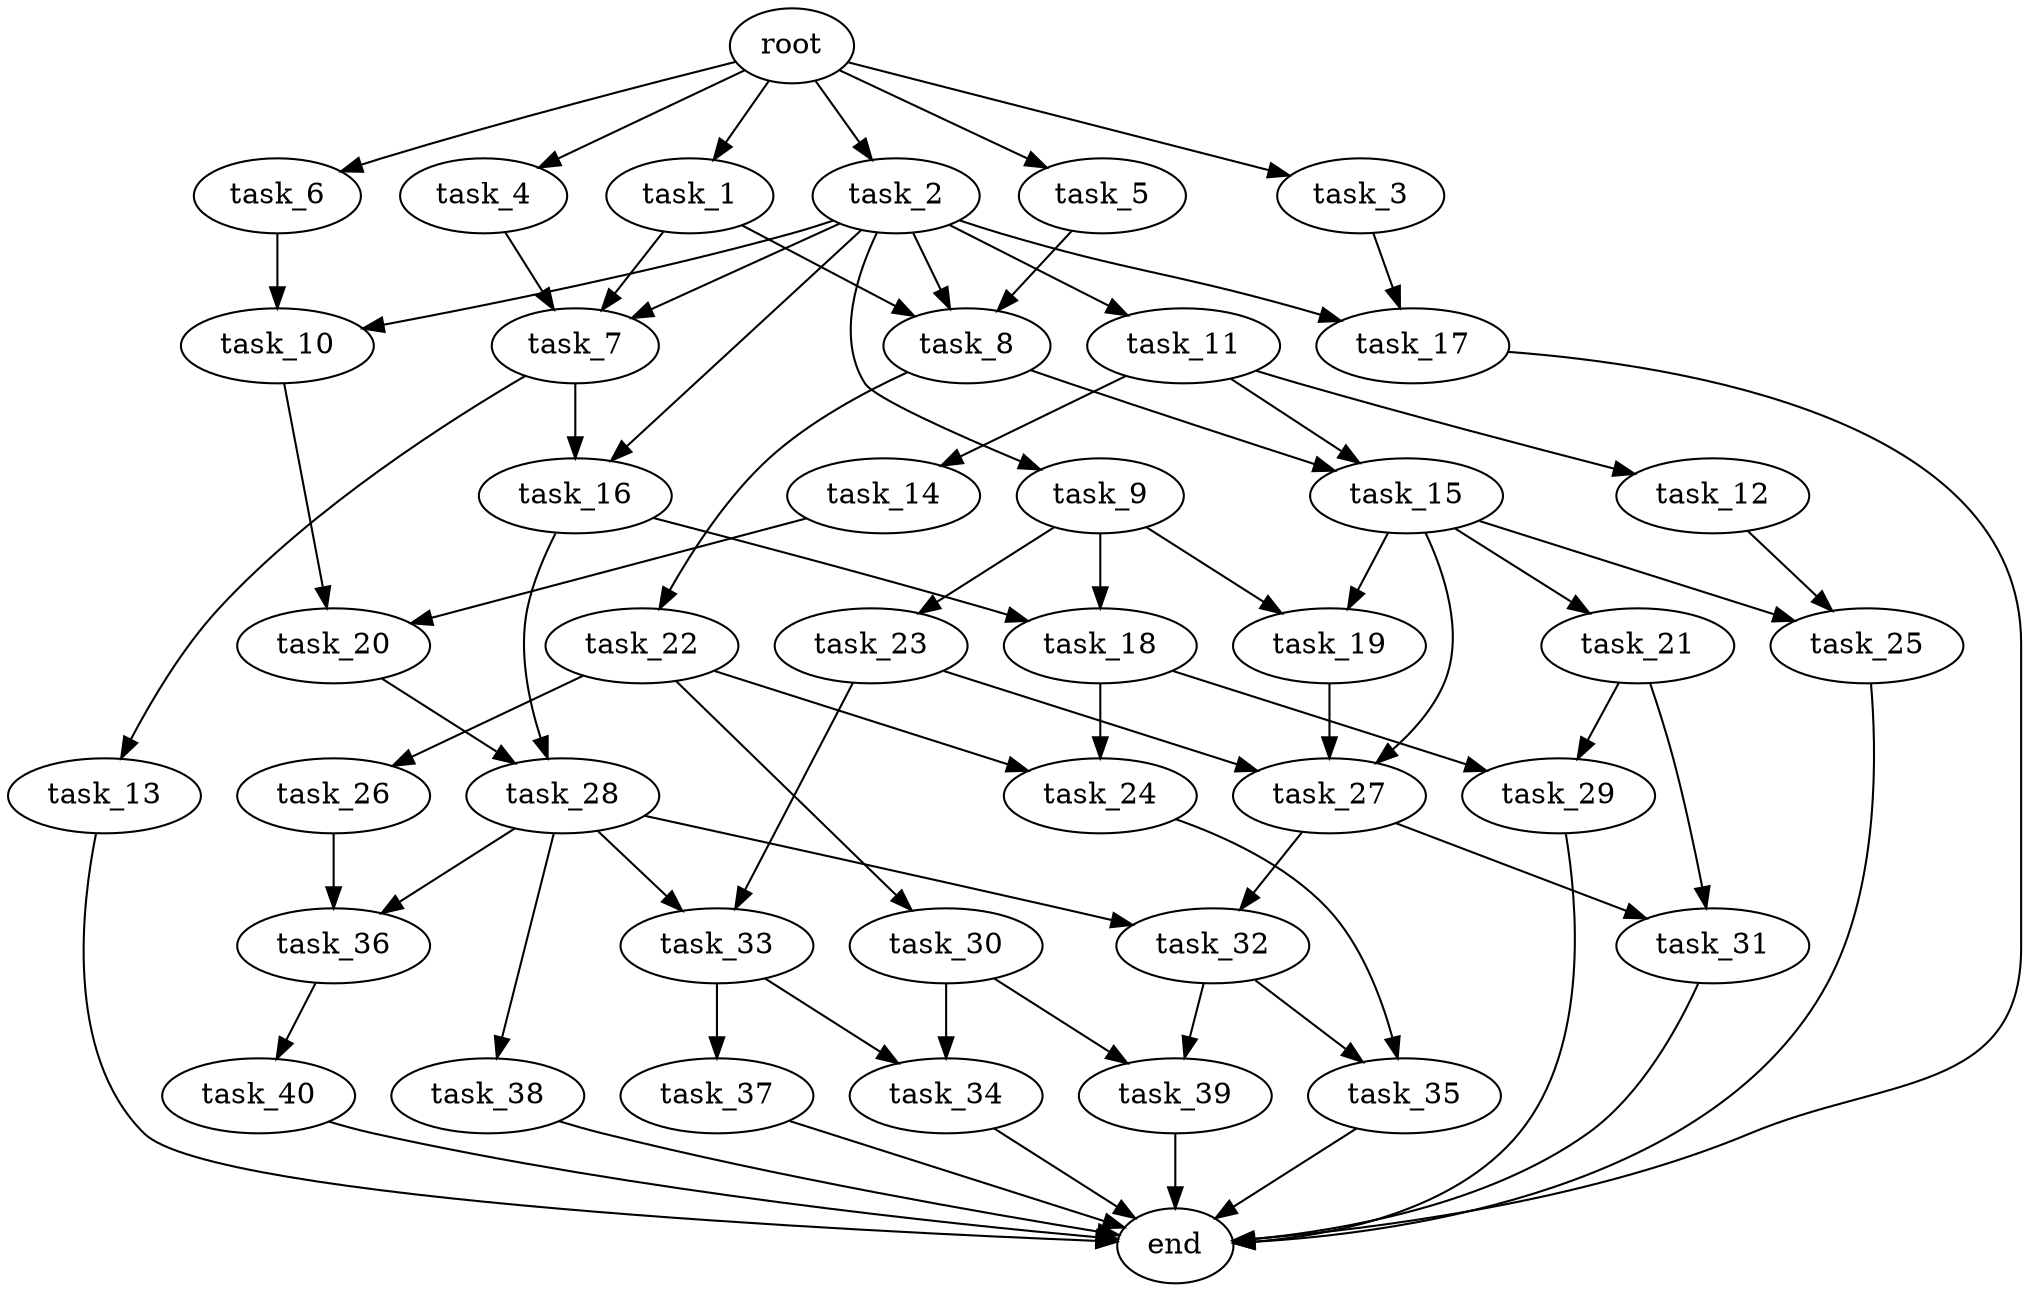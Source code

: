 digraph G {
  root [size="0.000000e+00"];
  task_1 [size="4.013325e+10"];
  task_2 [size="9.915074e+10"];
  task_3 [size="2.156047e+10"];
  task_4 [size="8.778269e+10"];
  task_5 [size="2.297988e+10"];
  task_6 [size="2.195376e+10"];
  task_7 [size="2.537135e+10"];
  task_8 [size="4.684992e+10"];
  task_9 [size="6.781404e+09"];
  task_10 [size="6.922888e+10"];
  task_11 [size="6.703605e+10"];
  task_12 [size="4.278335e+10"];
  task_13 [size="4.563486e+10"];
  task_14 [size="9.328214e+10"];
  task_15 [size="1.080510e+09"];
  task_16 [size="8.559172e+10"];
  task_17 [size="1.420803e+10"];
  task_18 [size="4.784403e+10"];
  task_19 [size="6.100002e+10"];
  task_20 [size="7.509287e+10"];
  task_21 [size="3.152572e+10"];
  task_22 [size="8.986551e+10"];
  task_23 [size="5.675987e+09"];
  task_24 [size="2.780662e+10"];
  task_25 [size="3.702581e+10"];
  task_26 [size="5.614444e+09"];
  task_27 [size="9.415680e+10"];
  task_28 [size="1.731243e+10"];
  task_29 [size="2.309073e+10"];
  task_30 [size="5.817630e+10"];
  task_31 [size="7.696055e+10"];
  task_32 [size="8.160831e+10"];
  task_33 [size="1.707103e+10"];
  task_34 [size="2.914048e+09"];
  task_35 [size="2.709261e+10"];
  task_36 [size="9.179080e+10"];
  task_37 [size="7.924245e+10"];
  task_38 [size="4.676205e+09"];
  task_39 [size="5.402297e+10"];
  task_40 [size="4.585068e+10"];
  end [size="0.000000e+00"];

  root -> task_1 [size="1.000000e-12"];
  root -> task_2 [size="1.000000e-12"];
  root -> task_3 [size="1.000000e-12"];
  root -> task_4 [size="1.000000e-12"];
  root -> task_5 [size="1.000000e-12"];
  root -> task_6 [size="1.000000e-12"];
  task_1 -> task_7 [size="8.457118e+07"];
  task_1 -> task_8 [size="1.561664e+08"];
  task_2 -> task_7 [size="8.457118e+07"];
  task_2 -> task_8 [size="1.561664e+08"];
  task_2 -> task_9 [size="6.781404e+07"];
  task_2 -> task_10 [size="3.461444e+08"];
  task_2 -> task_11 [size="6.703605e+08"];
  task_2 -> task_16 [size="4.279586e+08"];
  task_2 -> task_17 [size="7.104013e+07"];
  task_3 -> task_17 [size="7.104013e+07"];
  task_4 -> task_7 [size="8.457118e+07"];
  task_5 -> task_8 [size="1.561664e+08"];
  task_6 -> task_10 [size="3.461444e+08"];
  task_7 -> task_13 [size="4.563486e+08"];
  task_7 -> task_16 [size="4.279586e+08"];
  task_8 -> task_15 [size="5.402548e+06"];
  task_8 -> task_22 [size="8.986551e+08"];
  task_9 -> task_18 [size="2.392201e+08"];
  task_9 -> task_19 [size="3.050001e+08"];
  task_9 -> task_23 [size="5.675987e+07"];
  task_10 -> task_20 [size="3.754643e+08"];
  task_11 -> task_12 [size="4.278335e+08"];
  task_11 -> task_14 [size="9.328214e+08"];
  task_11 -> task_15 [size="5.402548e+06"];
  task_12 -> task_25 [size="1.851290e+08"];
  task_13 -> end [size="1.000000e-12"];
  task_14 -> task_20 [size="3.754643e+08"];
  task_15 -> task_19 [size="3.050001e+08"];
  task_15 -> task_21 [size="3.152572e+08"];
  task_15 -> task_25 [size="1.851290e+08"];
  task_15 -> task_27 [size="3.138560e+08"];
  task_16 -> task_18 [size="2.392201e+08"];
  task_16 -> task_28 [size="8.656213e+07"];
  task_17 -> end [size="1.000000e-12"];
  task_18 -> task_24 [size="1.390331e+08"];
  task_18 -> task_29 [size="1.154536e+08"];
  task_19 -> task_27 [size="3.138560e+08"];
  task_20 -> task_28 [size="8.656213e+07"];
  task_21 -> task_29 [size="1.154536e+08"];
  task_21 -> task_31 [size="3.848028e+08"];
  task_22 -> task_24 [size="1.390331e+08"];
  task_22 -> task_26 [size="5.614444e+07"];
  task_22 -> task_30 [size="5.817630e+08"];
  task_23 -> task_27 [size="3.138560e+08"];
  task_23 -> task_33 [size="8.535513e+07"];
  task_24 -> task_35 [size="1.354631e+08"];
  task_25 -> end [size="1.000000e-12"];
  task_26 -> task_36 [size="4.589540e+08"];
  task_27 -> task_31 [size="3.848028e+08"];
  task_27 -> task_32 [size="4.080416e+08"];
  task_28 -> task_32 [size="4.080416e+08"];
  task_28 -> task_33 [size="8.535513e+07"];
  task_28 -> task_36 [size="4.589540e+08"];
  task_28 -> task_38 [size="4.676205e+07"];
  task_29 -> end [size="1.000000e-12"];
  task_30 -> task_34 [size="1.457024e+07"];
  task_30 -> task_39 [size="2.701149e+08"];
  task_31 -> end [size="1.000000e-12"];
  task_32 -> task_35 [size="1.354631e+08"];
  task_32 -> task_39 [size="2.701149e+08"];
  task_33 -> task_34 [size="1.457024e+07"];
  task_33 -> task_37 [size="7.924245e+08"];
  task_34 -> end [size="1.000000e-12"];
  task_35 -> end [size="1.000000e-12"];
  task_36 -> task_40 [size="4.585068e+08"];
  task_37 -> end [size="1.000000e-12"];
  task_38 -> end [size="1.000000e-12"];
  task_39 -> end [size="1.000000e-12"];
  task_40 -> end [size="1.000000e-12"];
}
